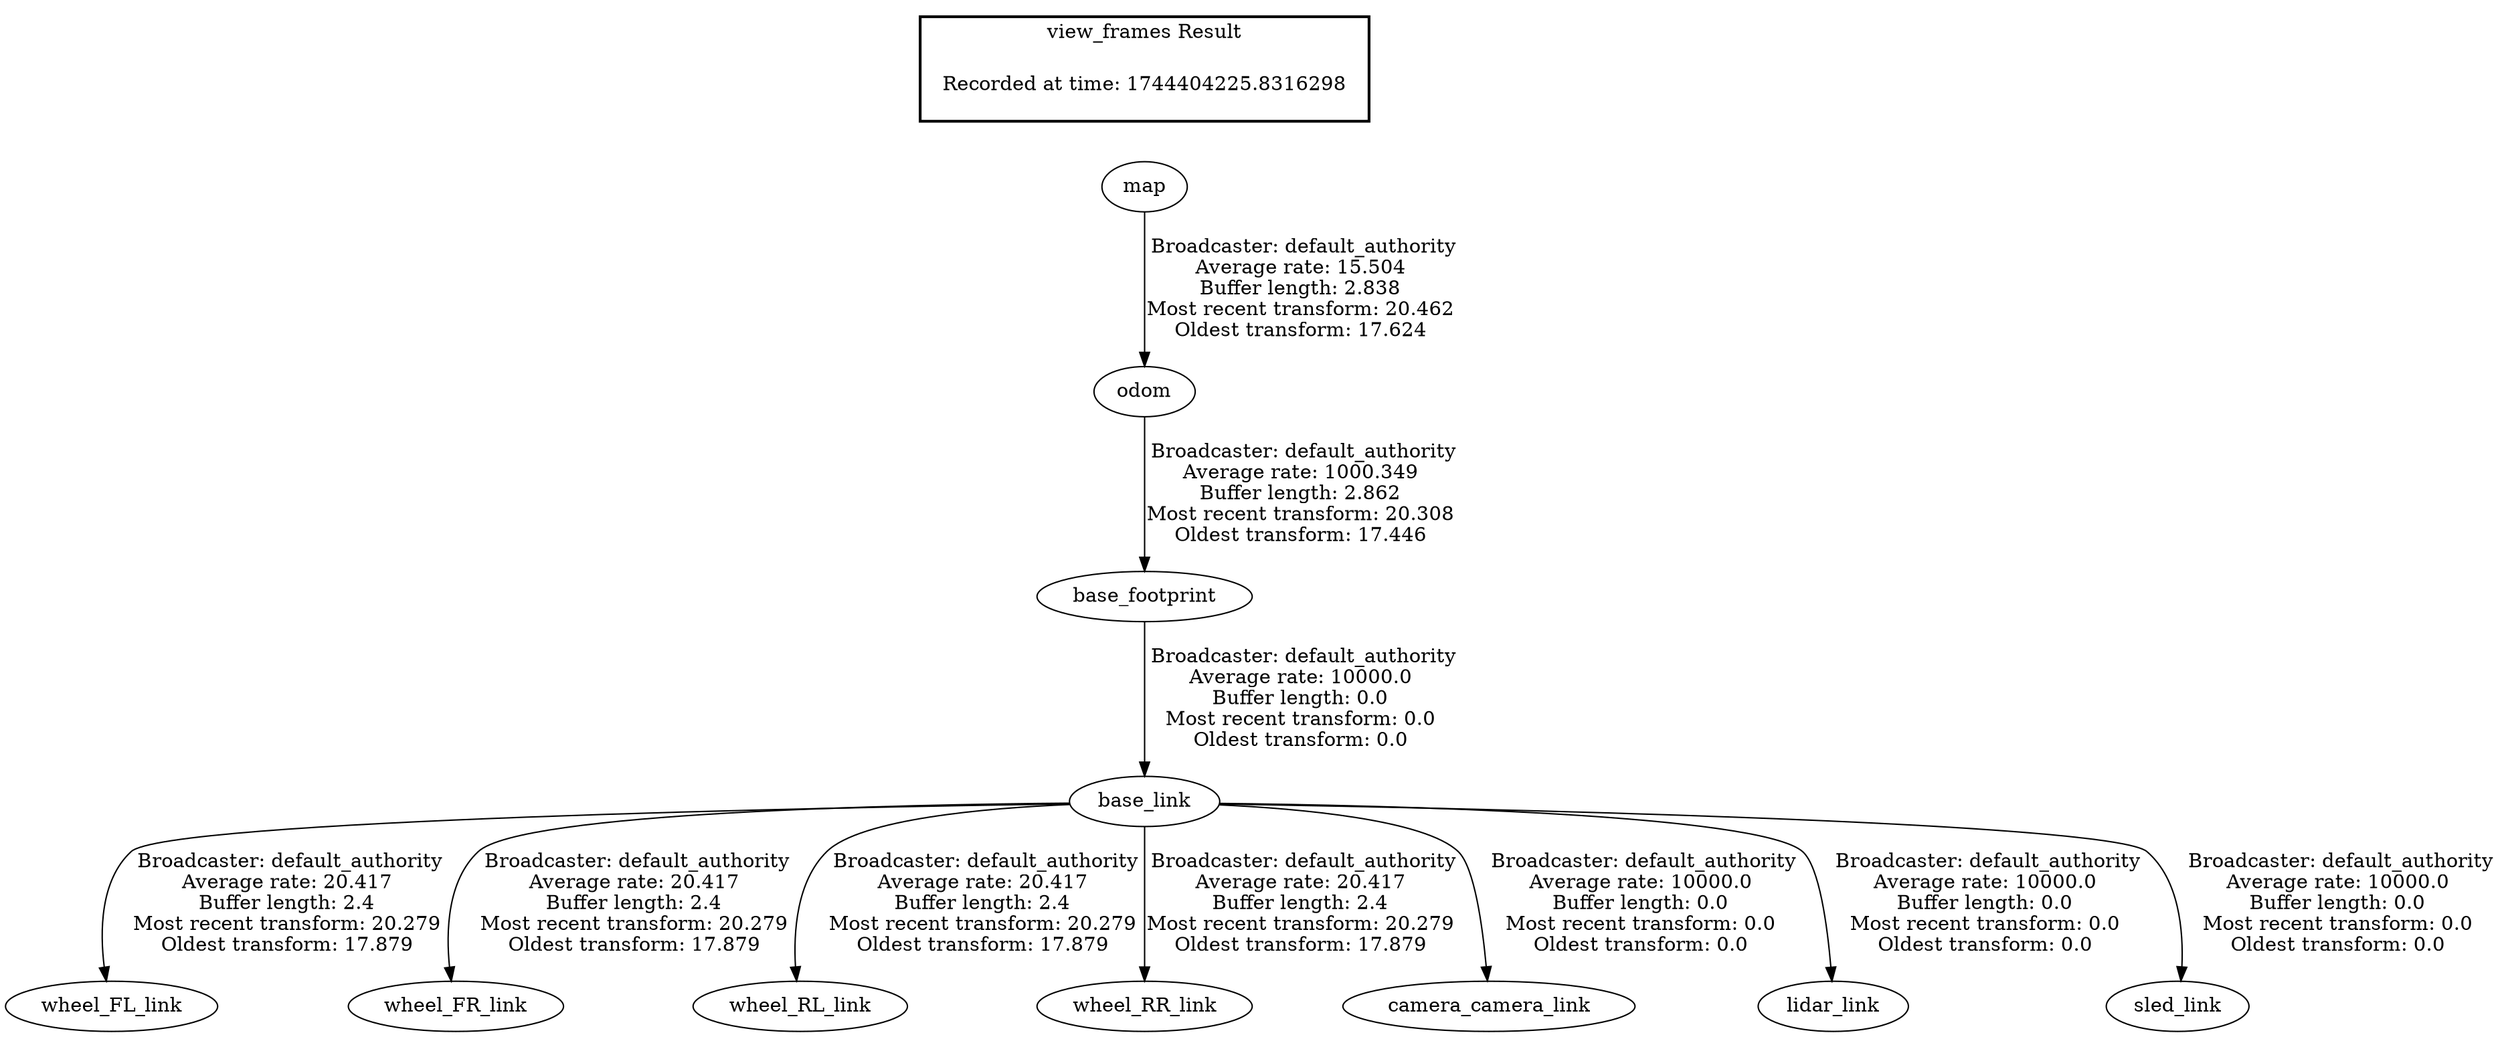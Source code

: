 digraph G {
"odom" -> "base_footprint"[label=" Broadcaster: default_authority\nAverage rate: 1000.349\nBuffer length: 2.862\nMost recent transform: 20.308\nOldest transform: 17.446\n"];
"map" -> "odom"[label=" Broadcaster: default_authority\nAverage rate: 15.504\nBuffer length: 2.838\nMost recent transform: 20.462\nOldest transform: 17.624\n"];
"base_link" -> "wheel_FL_link"[label=" Broadcaster: default_authority\nAverage rate: 20.417\nBuffer length: 2.4\nMost recent transform: 20.279\nOldest transform: 17.879\n"];
"base_footprint" -> "base_link"[label=" Broadcaster: default_authority\nAverage rate: 10000.0\nBuffer length: 0.0\nMost recent transform: 0.0\nOldest transform: 0.0\n"];
"base_link" -> "wheel_FR_link"[label=" Broadcaster: default_authority\nAverage rate: 20.417\nBuffer length: 2.4\nMost recent transform: 20.279\nOldest transform: 17.879\n"];
"base_link" -> "wheel_RL_link"[label=" Broadcaster: default_authority\nAverage rate: 20.417\nBuffer length: 2.4\nMost recent transform: 20.279\nOldest transform: 17.879\n"];
"base_link" -> "wheel_RR_link"[label=" Broadcaster: default_authority\nAverage rate: 20.417\nBuffer length: 2.4\nMost recent transform: 20.279\nOldest transform: 17.879\n"];
"base_link" -> "camera_camera_link"[label=" Broadcaster: default_authority\nAverage rate: 10000.0\nBuffer length: 0.0\nMost recent transform: 0.0\nOldest transform: 0.0\n"];
"base_link" -> "lidar_link"[label=" Broadcaster: default_authority\nAverage rate: 10000.0\nBuffer length: 0.0\nMost recent transform: 0.0\nOldest transform: 0.0\n"];
"base_link" -> "sled_link"[label=" Broadcaster: default_authority\nAverage rate: 10000.0\nBuffer length: 0.0\nMost recent transform: 0.0\nOldest transform: 0.0\n"];
edge [style=invis];
 subgraph cluster_legend { style=bold; color=black; label ="view_frames Result";
"Recorded at time: 1744404225.8316298"[ shape=plaintext ] ;
}->"map";
}